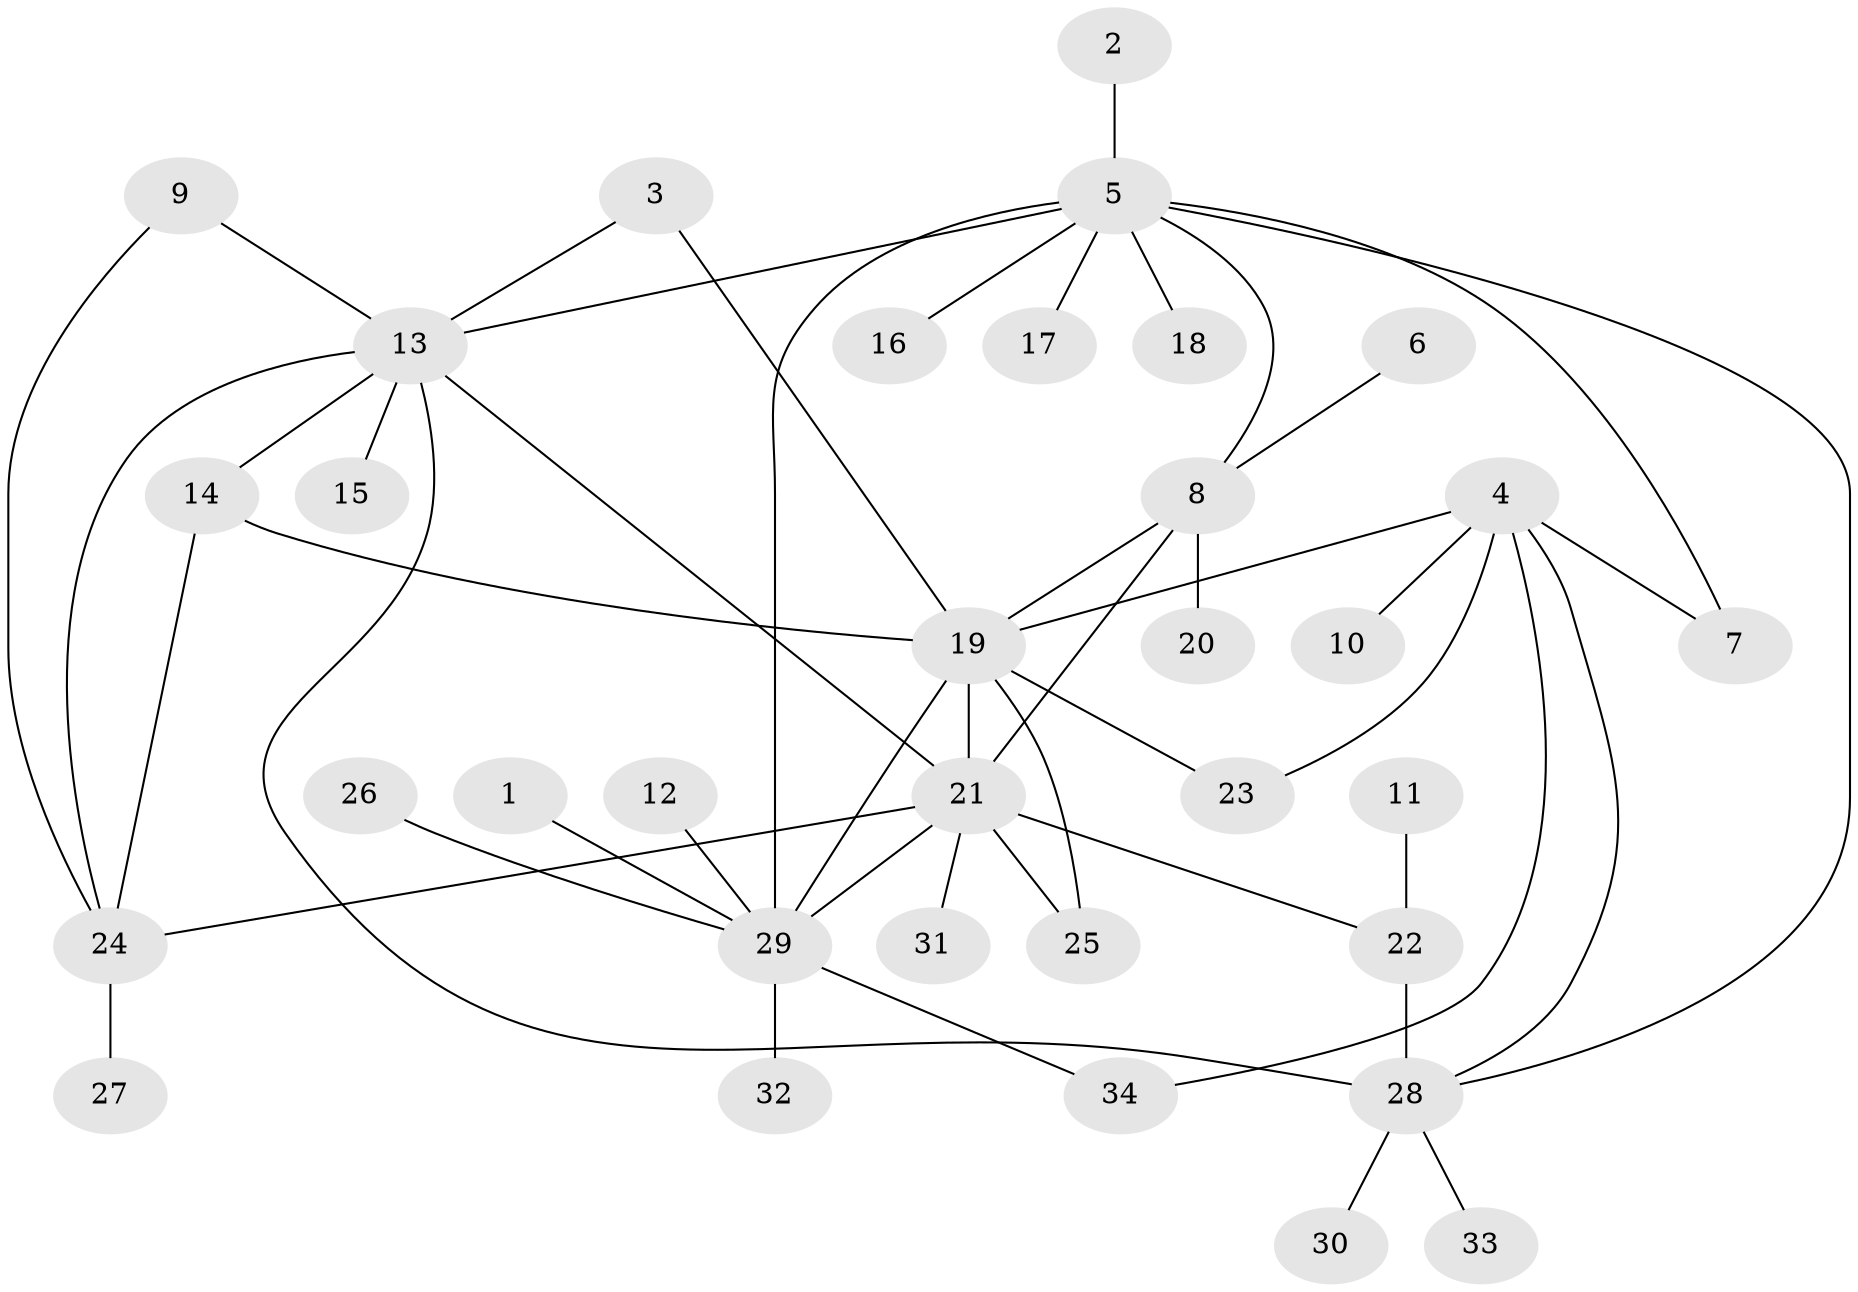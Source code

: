 // original degree distribution, {7: 0.04477611940298507, 4: 0.04477611940298507, 10: 0.014925373134328358, 2: 0.2537313432835821, 11: 0.029850746268656716, 8: 0.014925373134328358, 6: 0.014925373134328358, 5: 0.029850746268656716, 9: 0.014925373134328358, 1: 0.47761194029850745, 3: 0.05970149253731343}
// Generated by graph-tools (version 1.1) at 2025/50/03/09/25 03:50:39]
// undirected, 34 vertices, 49 edges
graph export_dot {
graph [start="1"]
  node [color=gray90,style=filled];
  1;
  2;
  3;
  4;
  5;
  6;
  7;
  8;
  9;
  10;
  11;
  12;
  13;
  14;
  15;
  16;
  17;
  18;
  19;
  20;
  21;
  22;
  23;
  24;
  25;
  26;
  27;
  28;
  29;
  30;
  31;
  32;
  33;
  34;
  1 -- 29 [weight=1.0];
  2 -- 5 [weight=1.0];
  3 -- 13 [weight=1.0];
  3 -- 19 [weight=1.0];
  4 -- 7 [weight=1.0];
  4 -- 10 [weight=1.0];
  4 -- 19 [weight=1.0];
  4 -- 23 [weight=1.0];
  4 -- 28 [weight=1.0];
  4 -- 34 [weight=1.0];
  5 -- 7 [weight=1.0];
  5 -- 8 [weight=2.0];
  5 -- 13 [weight=1.0];
  5 -- 16 [weight=1.0];
  5 -- 17 [weight=1.0];
  5 -- 18 [weight=1.0];
  5 -- 28 [weight=1.0];
  5 -- 29 [weight=2.0];
  6 -- 8 [weight=1.0];
  8 -- 19 [weight=2.0];
  8 -- 20 [weight=1.0];
  8 -- 21 [weight=1.0];
  9 -- 13 [weight=1.0];
  9 -- 24 [weight=1.0];
  11 -- 22 [weight=1.0];
  12 -- 29 [weight=1.0];
  13 -- 14 [weight=1.0];
  13 -- 15 [weight=1.0];
  13 -- 21 [weight=1.0];
  13 -- 24 [weight=1.0];
  13 -- 28 [weight=1.0];
  14 -- 19 [weight=2.0];
  14 -- 24 [weight=1.0];
  19 -- 21 [weight=1.0];
  19 -- 23 [weight=1.0];
  19 -- 25 [weight=1.0];
  19 -- 29 [weight=1.0];
  21 -- 22 [weight=1.0];
  21 -- 24 [weight=1.0];
  21 -- 25 [weight=1.0];
  21 -- 29 [weight=2.0];
  21 -- 31 [weight=1.0];
  22 -- 28 [weight=2.0];
  24 -- 27 [weight=1.0];
  26 -- 29 [weight=1.0];
  28 -- 30 [weight=1.0];
  28 -- 33 [weight=1.0];
  29 -- 32 [weight=1.0];
  29 -- 34 [weight=1.0];
}
